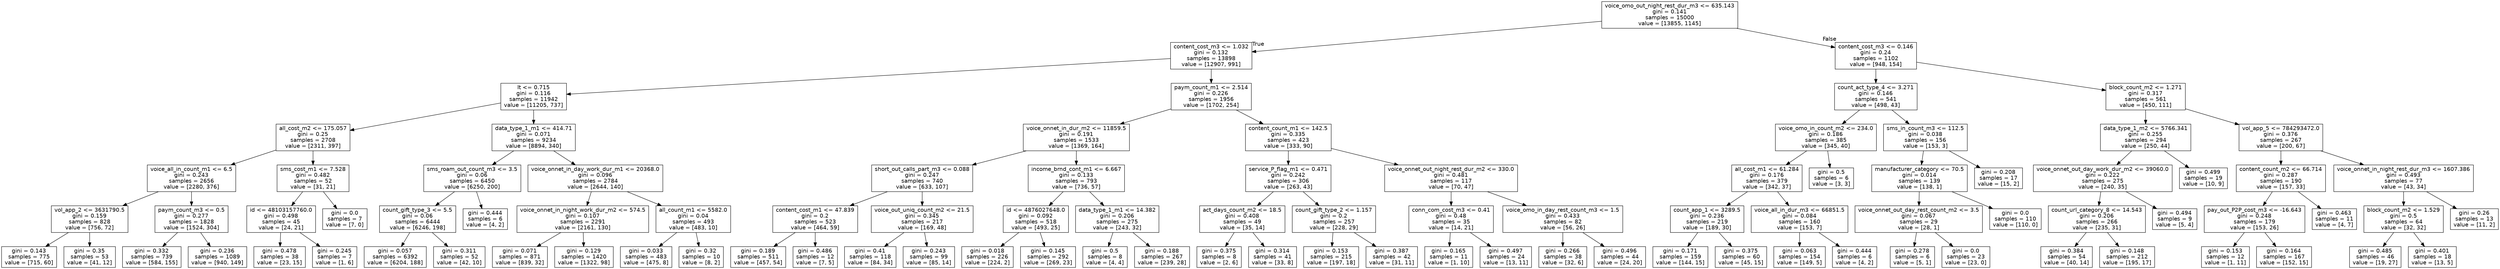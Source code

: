 digraph Tree {
node [shape=box, fontname="helvetica"] ;
edge [fontname="helvetica"] ;
0 [label="voice_omo_out_night_rest_dur_m3 <= 635.143\ngini = 0.141\nsamples = 15000\nvalue = [13855, 1145]"] ;
1 [label="content_cost_m3 <= 1.032\ngini = 0.132\nsamples = 13898\nvalue = [12907, 991]"] ;
0 -> 1 [labeldistance=2.5, labelangle=45, headlabel="True"] ;
2 [label="lt <= 0.715\ngini = 0.116\nsamples = 11942\nvalue = [11205, 737]"] ;
1 -> 2 ;
3 [label="all_cost_m2 <= 175.057\ngini = 0.25\nsamples = 2708\nvalue = [2311, 397]"] ;
2 -> 3 ;
4 [label="voice_all_in_count_m1 <= 6.5\ngini = 0.243\nsamples = 2656\nvalue = [2280, 376]"] ;
3 -> 4 ;
5 [label="vol_app_2 <= 3631790.5\ngini = 0.159\nsamples = 828\nvalue = [756, 72]"] ;
4 -> 5 ;
6 [label="gini = 0.143\nsamples = 775\nvalue = [715, 60]"] ;
5 -> 6 ;
7 [label="gini = 0.35\nsamples = 53\nvalue = [41, 12]"] ;
5 -> 7 ;
8 [label="paym_count_m3 <= 0.5\ngini = 0.277\nsamples = 1828\nvalue = [1524, 304]"] ;
4 -> 8 ;
9 [label="gini = 0.332\nsamples = 739\nvalue = [584, 155]"] ;
8 -> 9 ;
10 [label="gini = 0.236\nsamples = 1089\nvalue = [940, 149]"] ;
8 -> 10 ;
11 [label="sms_cost_m1 <= 7.528\ngini = 0.482\nsamples = 52\nvalue = [31, 21]"] ;
3 -> 11 ;
12 [label="id <= 48103157760.0\ngini = 0.498\nsamples = 45\nvalue = [24, 21]"] ;
11 -> 12 ;
13 [label="gini = 0.478\nsamples = 38\nvalue = [23, 15]"] ;
12 -> 13 ;
14 [label="gini = 0.245\nsamples = 7\nvalue = [1, 6]"] ;
12 -> 14 ;
15 [label="gini = 0.0\nsamples = 7\nvalue = [7, 0]"] ;
11 -> 15 ;
16 [label="data_type_1_m1 <= 414.71\ngini = 0.071\nsamples = 9234\nvalue = [8894, 340]"] ;
2 -> 16 ;
17 [label="sms_roam_out_count_m3 <= 3.5\ngini = 0.06\nsamples = 6450\nvalue = [6250, 200]"] ;
16 -> 17 ;
18 [label="count_gift_type_3 <= 5.5\ngini = 0.06\nsamples = 6444\nvalue = [6246, 198]"] ;
17 -> 18 ;
19 [label="gini = 0.057\nsamples = 6392\nvalue = [6204, 188]"] ;
18 -> 19 ;
20 [label="gini = 0.311\nsamples = 52\nvalue = [42, 10]"] ;
18 -> 20 ;
21 [label="gini = 0.444\nsamples = 6\nvalue = [4, 2]"] ;
17 -> 21 ;
22 [label="voice_onnet_in_day_work_dur_m1 <= 20368.0\ngini = 0.096\nsamples = 2784\nvalue = [2644, 140]"] ;
16 -> 22 ;
23 [label="voice_onnet_in_night_work_dur_m2 <= 574.5\ngini = 0.107\nsamples = 2291\nvalue = [2161, 130]"] ;
22 -> 23 ;
24 [label="gini = 0.071\nsamples = 871\nvalue = [839, 32]"] ;
23 -> 24 ;
25 [label="gini = 0.129\nsamples = 1420\nvalue = [1322, 98]"] ;
23 -> 25 ;
26 [label="all_count_m1 <= 5582.0\ngini = 0.04\nsamples = 493\nvalue = [483, 10]"] ;
22 -> 26 ;
27 [label="gini = 0.033\nsamples = 483\nvalue = [475, 8]"] ;
26 -> 27 ;
28 [label="gini = 0.32\nsamples = 10\nvalue = [8, 2]"] ;
26 -> 28 ;
29 [label="paym_count_m1 <= 2.514\ngini = 0.226\nsamples = 1956\nvalue = [1702, 254]"] ;
1 -> 29 ;
30 [label="voice_onnet_in_dur_m2 <= 11859.5\ngini = 0.191\nsamples = 1533\nvalue = [1369, 164]"] ;
29 -> 30 ;
31 [label="short_out_calls_part_m3 <= 0.088\ngini = 0.247\nsamples = 740\nvalue = [633, 107]"] ;
30 -> 31 ;
32 [label="content_cost_m1 <= 47.839\ngini = 0.2\nsamples = 523\nvalue = [464, 59]"] ;
31 -> 32 ;
33 [label="gini = 0.189\nsamples = 511\nvalue = [457, 54]"] ;
32 -> 33 ;
34 [label="gini = 0.486\nsamples = 12\nvalue = [7, 5]"] ;
32 -> 34 ;
35 [label="voice_out_uniq_count_m2 <= 21.5\ngini = 0.345\nsamples = 217\nvalue = [169, 48]"] ;
31 -> 35 ;
36 [label="gini = 0.41\nsamples = 118\nvalue = [84, 34]"] ;
35 -> 36 ;
37 [label="gini = 0.243\nsamples = 99\nvalue = [85, 14]"] ;
35 -> 37 ;
38 [label="income_brnd_cont_m1 <= 6.667\ngini = 0.133\nsamples = 793\nvalue = [736, 57]"] ;
30 -> 38 ;
39 [label="id <= 4876027648.0\ngini = 0.092\nsamples = 518\nvalue = [493, 25]"] ;
38 -> 39 ;
40 [label="gini = 0.018\nsamples = 226\nvalue = [224, 2]"] ;
39 -> 40 ;
41 [label="gini = 0.145\nsamples = 292\nvalue = [269, 23]"] ;
39 -> 41 ;
42 [label="data_type_1_m1 <= 14.382\ngini = 0.206\nsamples = 275\nvalue = [243, 32]"] ;
38 -> 42 ;
43 [label="gini = 0.5\nsamples = 8\nvalue = [4, 4]"] ;
42 -> 43 ;
44 [label="gini = 0.188\nsamples = 267\nvalue = [239, 28]"] ;
42 -> 44 ;
45 [label="content_count_m1 <= 142.5\ngini = 0.335\nsamples = 423\nvalue = [333, 90]"] ;
29 -> 45 ;
46 [label="service_P_flag_m1 <= 0.471\ngini = 0.242\nsamples = 306\nvalue = [263, 43]"] ;
45 -> 46 ;
47 [label="act_days_count_m2 <= 18.5\ngini = 0.408\nsamples = 49\nvalue = [35, 14]"] ;
46 -> 47 ;
48 [label="gini = 0.375\nsamples = 8\nvalue = [2, 6]"] ;
47 -> 48 ;
49 [label="gini = 0.314\nsamples = 41\nvalue = [33, 8]"] ;
47 -> 49 ;
50 [label="count_gift_type_2 <= 1.157\ngini = 0.2\nsamples = 257\nvalue = [228, 29]"] ;
46 -> 50 ;
51 [label="gini = 0.153\nsamples = 215\nvalue = [197, 18]"] ;
50 -> 51 ;
52 [label="gini = 0.387\nsamples = 42\nvalue = [31, 11]"] ;
50 -> 52 ;
53 [label="voice_onnet_out_night_rest_dur_m2 <= 330.0\ngini = 0.481\nsamples = 117\nvalue = [70, 47]"] ;
45 -> 53 ;
54 [label="conn_com_cost_m3 <= 0.41\ngini = 0.48\nsamples = 35\nvalue = [14, 21]"] ;
53 -> 54 ;
55 [label="gini = 0.165\nsamples = 11\nvalue = [1, 10]"] ;
54 -> 55 ;
56 [label="gini = 0.497\nsamples = 24\nvalue = [13, 11]"] ;
54 -> 56 ;
57 [label="voice_omo_in_day_rest_count_m3 <= 1.5\ngini = 0.433\nsamples = 82\nvalue = [56, 26]"] ;
53 -> 57 ;
58 [label="gini = 0.266\nsamples = 38\nvalue = [32, 6]"] ;
57 -> 58 ;
59 [label="gini = 0.496\nsamples = 44\nvalue = [24, 20]"] ;
57 -> 59 ;
60 [label="content_cost_m3 <= 0.146\ngini = 0.24\nsamples = 1102\nvalue = [948, 154]"] ;
0 -> 60 [labeldistance=2.5, labelangle=-45, headlabel="False"] ;
61 [label="count_act_type_4 <= 3.271\ngini = 0.146\nsamples = 541\nvalue = [498, 43]"] ;
60 -> 61 ;
62 [label="voice_omo_in_count_m2 <= 234.0\ngini = 0.186\nsamples = 385\nvalue = [345, 40]"] ;
61 -> 62 ;
63 [label="all_cost_m1 <= 61.284\ngini = 0.176\nsamples = 379\nvalue = [342, 37]"] ;
62 -> 63 ;
64 [label="count_app_1 <= 3289.5\ngini = 0.236\nsamples = 219\nvalue = [189, 30]"] ;
63 -> 64 ;
65 [label="gini = 0.171\nsamples = 159\nvalue = [144, 15]"] ;
64 -> 65 ;
66 [label="gini = 0.375\nsamples = 60\nvalue = [45, 15]"] ;
64 -> 66 ;
67 [label="voice_all_in_dur_m3 <= 66851.5\ngini = 0.084\nsamples = 160\nvalue = [153, 7]"] ;
63 -> 67 ;
68 [label="gini = 0.063\nsamples = 154\nvalue = [149, 5]"] ;
67 -> 68 ;
69 [label="gini = 0.444\nsamples = 6\nvalue = [4, 2]"] ;
67 -> 69 ;
70 [label="gini = 0.5\nsamples = 6\nvalue = [3, 3]"] ;
62 -> 70 ;
71 [label="sms_in_count_m3 <= 112.5\ngini = 0.038\nsamples = 156\nvalue = [153, 3]"] ;
61 -> 71 ;
72 [label="manufacturer_category <= 70.5\ngini = 0.014\nsamples = 139\nvalue = [138, 1]"] ;
71 -> 72 ;
73 [label="voice_onnet_out_day_rest_count_m2 <= 3.5\ngini = 0.067\nsamples = 29\nvalue = [28, 1]"] ;
72 -> 73 ;
74 [label="gini = 0.278\nsamples = 6\nvalue = [5, 1]"] ;
73 -> 74 ;
75 [label="gini = 0.0\nsamples = 23\nvalue = [23, 0]"] ;
73 -> 75 ;
76 [label="gini = 0.0\nsamples = 110\nvalue = [110, 0]"] ;
72 -> 76 ;
77 [label="gini = 0.208\nsamples = 17\nvalue = [15, 2]"] ;
71 -> 77 ;
78 [label="block_count_m2 <= 1.271\ngini = 0.317\nsamples = 561\nvalue = [450, 111]"] ;
60 -> 78 ;
79 [label="data_type_1_m2 <= 5766.341\ngini = 0.255\nsamples = 294\nvalue = [250, 44]"] ;
78 -> 79 ;
80 [label="voice_onnet_out_day_work_dur_m2 <= 39060.0\ngini = 0.222\nsamples = 275\nvalue = [240, 35]"] ;
79 -> 80 ;
81 [label="count_url_category_8 <= 14.543\ngini = 0.206\nsamples = 266\nvalue = [235, 31]"] ;
80 -> 81 ;
82 [label="gini = 0.384\nsamples = 54\nvalue = [40, 14]"] ;
81 -> 82 ;
83 [label="gini = 0.148\nsamples = 212\nvalue = [195, 17]"] ;
81 -> 83 ;
84 [label="gini = 0.494\nsamples = 9\nvalue = [5, 4]"] ;
80 -> 84 ;
85 [label="gini = 0.499\nsamples = 19\nvalue = [10, 9]"] ;
79 -> 85 ;
86 [label="vol_app_5 <= 784293472.0\ngini = 0.376\nsamples = 267\nvalue = [200, 67]"] ;
78 -> 86 ;
87 [label="content_count_m2 <= 66.714\ngini = 0.287\nsamples = 190\nvalue = [157, 33]"] ;
86 -> 87 ;
88 [label="pay_out_P2P_cost_m3 <= -16.643\ngini = 0.248\nsamples = 179\nvalue = [153, 26]"] ;
87 -> 88 ;
89 [label="gini = 0.153\nsamples = 12\nvalue = [1, 11]"] ;
88 -> 89 ;
90 [label="gini = 0.164\nsamples = 167\nvalue = [152, 15]"] ;
88 -> 90 ;
91 [label="gini = 0.463\nsamples = 11\nvalue = [4, 7]"] ;
87 -> 91 ;
92 [label="voice_onnet_in_night_rest_dur_m3 <= 1607.386\ngini = 0.493\nsamples = 77\nvalue = [43, 34]"] ;
86 -> 92 ;
93 [label="block_count_m2 <= 1.529\ngini = 0.5\nsamples = 64\nvalue = [32, 32]"] ;
92 -> 93 ;
94 [label="gini = 0.485\nsamples = 46\nvalue = [19, 27]"] ;
93 -> 94 ;
95 [label="gini = 0.401\nsamples = 18\nvalue = [13, 5]"] ;
93 -> 95 ;
96 [label="gini = 0.26\nsamples = 13\nvalue = [11, 2]"] ;
92 -> 96 ;
}